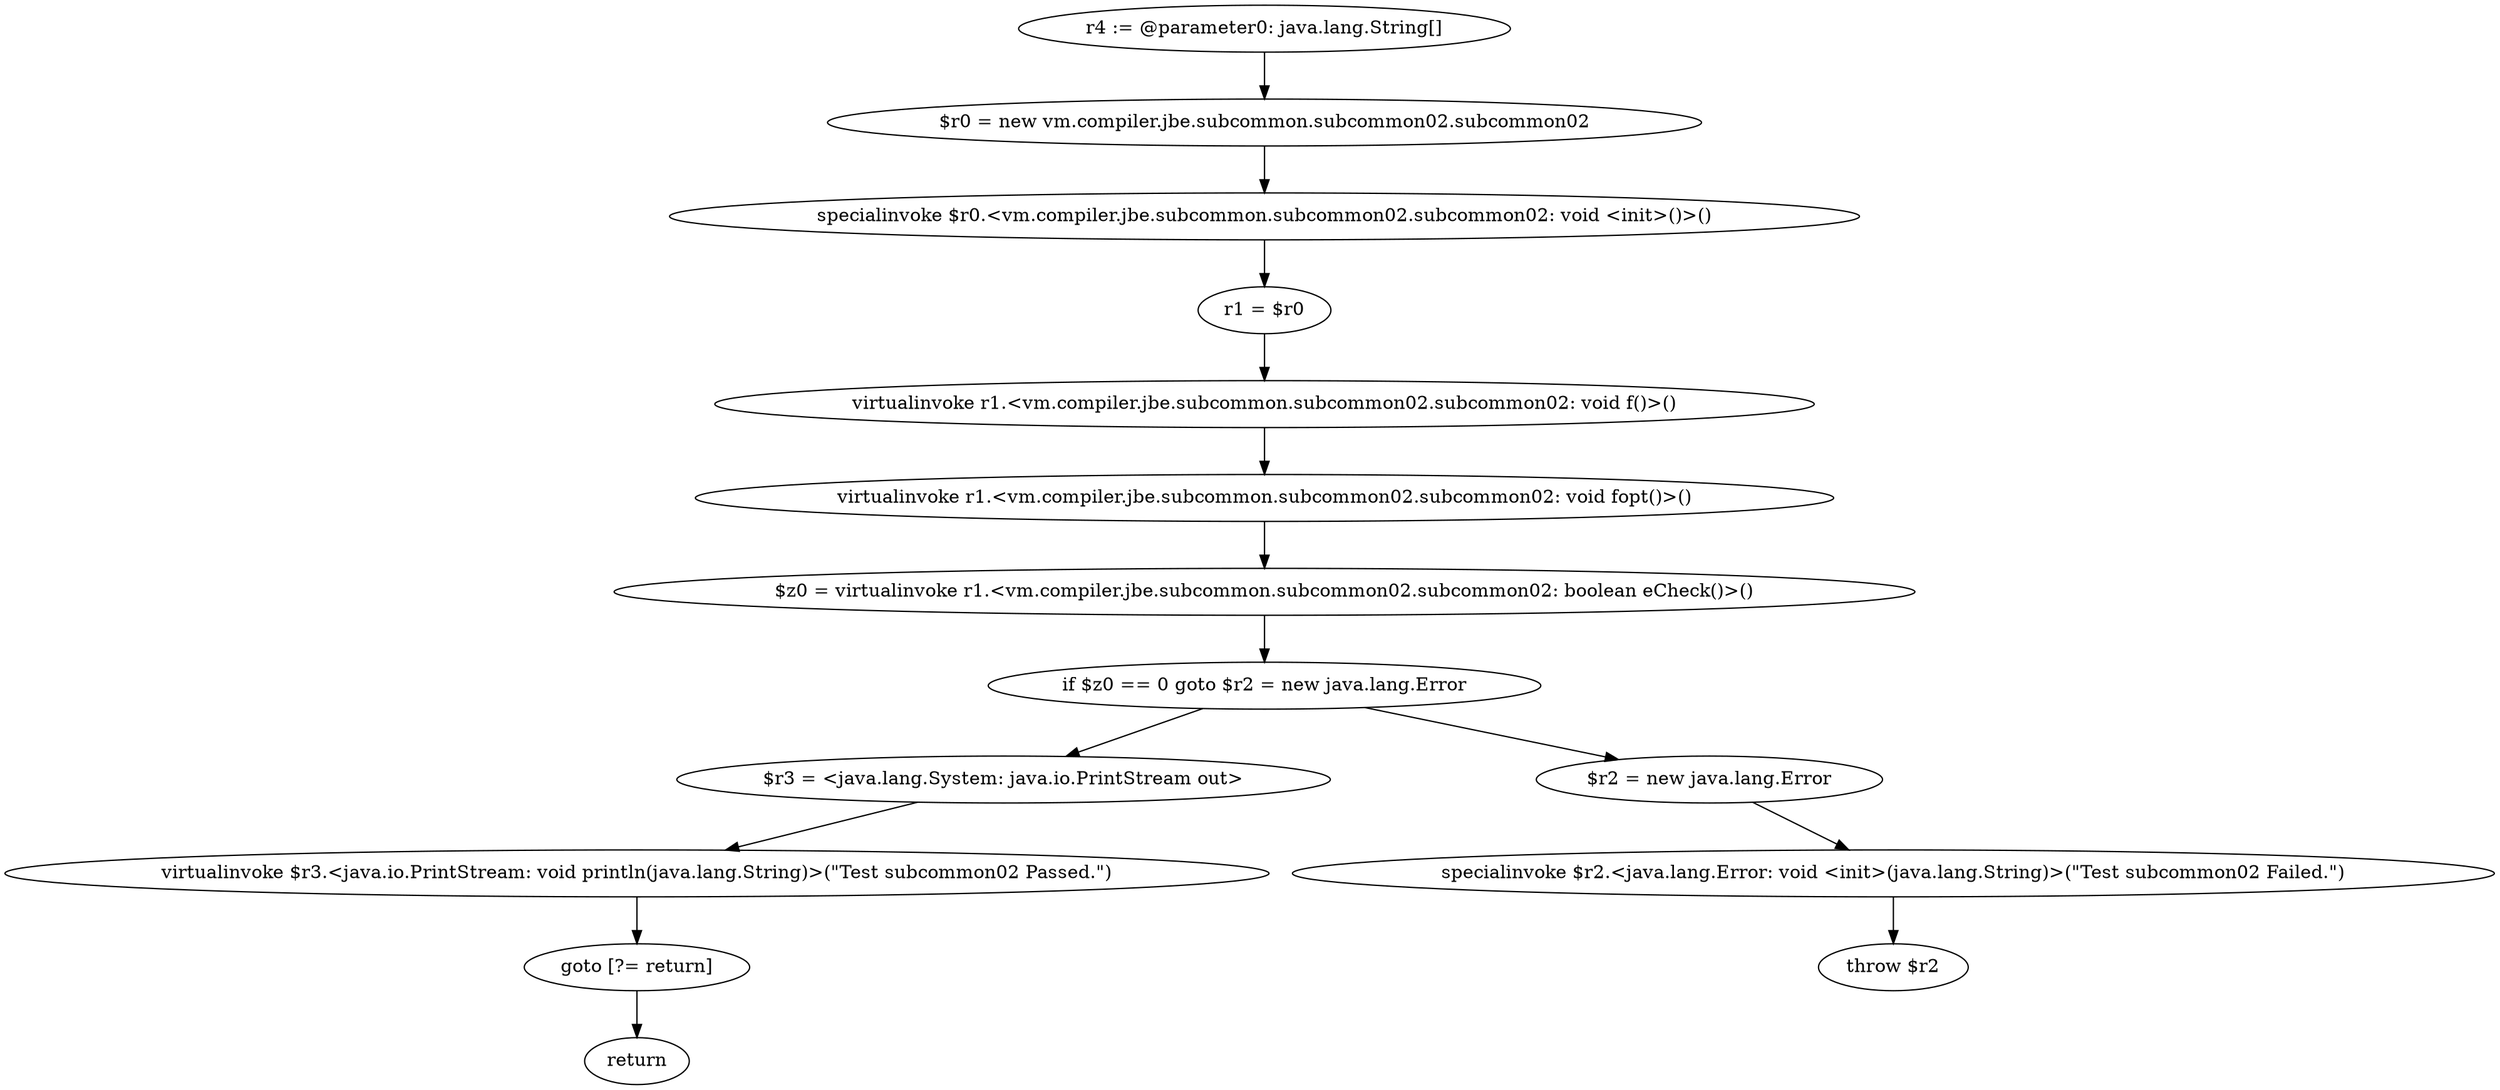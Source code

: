 digraph "unitGraph" {
    "r4 := @parameter0: java.lang.String[]"
    "$r0 = new vm.compiler.jbe.subcommon.subcommon02.subcommon02"
    "specialinvoke $r0.<vm.compiler.jbe.subcommon.subcommon02.subcommon02: void <init>()>()"
    "r1 = $r0"
    "virtualinvoke r1.<vm.compiler.jbe.subcommon.subcommon02.subcommon02: void f()>()"
    "virtualinvoke r1.<vm.compiler.jbe.subcommon.subcommon02.subcommon02: void fopt()>()"
    "$z0 = virtualinvoke r1.<vm.compiler.jbe.subcommon.subcommon02.subcommon02: boolean eCheck()>()"
    "if $z0 == 0 goto $r2 = new java.lang.Error"
    "$r3 = <java.lang.System: java.io.PrintStream out>"
    "virtualinvoke $r3.<java.io.PrintStream: void println(java.lang.String)>(\"Test subcommon02 Passed.\")"
    "goto [?= return]"
    "$r2 = new java.lang.Error"
    "specialinvoke $r2.<java.lang.Error: void <init>(java.lang.String)>(\"Test subcommon02 Failed.\")"
    "throw $r2"
    "return"
    "r4 := @parameter0: java.lang.String[]"->"$r0 = new vm.compiler.jbe.subcommon.subcommon02.subcommon02";
    "$r0 = new vm.compiler.jbe.subcommon.subcommon02.subcommon02"->"specialinvoke $r0.<vm.compiler.jbe.subcommon.subcommon02.subcommon02: void <init>()>()";
    "specialinvoke $r0.<vm.compiler.jbe.subcommon.subcommon02.subcommon02: void <init>()>()"->"r1 = $r0";
    "r1 = $r0"->"virtualinvoke r1.<vm.compiler.jbe.subcommon.subcommon02.subcommon02: void f()>()";
    "virtualinvoke r1.<vm.compiler.jbe.subcommon.subcommon02.subcommon02: void f()>()"->"virtualinvoke r1.<vm.compiler.jbe.subcommon.subcommon02.subcommon02: void fopt()>()";
    "virtualinvoke r1.<vm.compiler.jbe.subcommon.subcommon02.subcommon02: void fopt()>()"->"$z0 = virtualinvoke r1.<vm.compiler.jbe.subcommon.subcommon02.subcommon02: boolean eCheck()>()";
    "$z0 = virtualinvoke r1.<vm.compiler.jbe.subcommon.subcommon02.subcommon02: boolean eCheck()>()"->"if $z0 == 0 goto $r2 = new java.lang.Error";
    "if $z0 == 0 goto $r2 = new java.lang.Error"->"$r3 = <java.lang.System: java.io.PrintStream out>";
    "if $z0 == 0 goto $r2 = new java.lang.Error"->"$r2 = new java.lang.Error";
    "$r3 = <java.lang.System: java.io.PrintStream out>"->"virtualinvoke $r3.<java.io.PrintStream: void println(java.lang.String)>(\"Test subcommon02 Passed.\")";
    "virtualinvoke $r3.<java.io.PrintStream: void println(java.lang.String)>(\"Test subcommon02 Passed.\")"->"goto [?= return]";
    "goto [?= return]"->"return";
    "$r2 = new java.lang.Error"->"specialinvoke $r2.<java.lang.Error: void <init>(java.lang.String)>(\"Test subcommon02 Failed.\")";
    "specialinvoke $r2.<java.lang.Error: void <init>(java.lang.String)>(\"Test subcommon02 Failed.\")"->"throw $r2";
}
